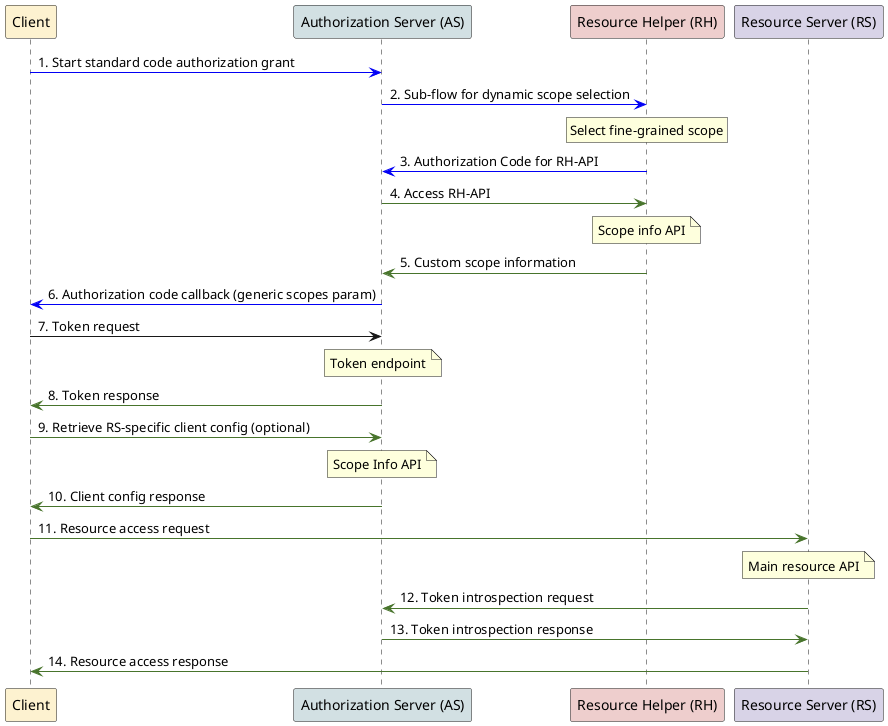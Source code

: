@startuml swimlanes
participant "Client" as C #fdf2d0
participant "Authorization Server (AS)" as AS #d2e0e3
participant "Resource Helper (RH)" as RH #eececd
participant "Resource Server (RS)" as RS #d8d3e7
C -[#0200f5]> AS: 1. Start standard code authorization grant
AS -[#0200f5]> RH: 2. Sub-flow for dynamic scope selection
rnote over RH
  Select fine-grained scope
end note
RH -[#0200f5]> AS: 3. Authorization Code for RH-API
AS -[#48742c]> RH: 4. Access RH-API
note over RH
   Scope info API
end note
RH -[#48742c]> AS: 5. Custom scope information
AS -[#0200f5]> C: 6. Authorization code callback (generic scopes param)
C -> AS: 7. Token request
note over AS
  Token endpoint
end note
AS -[#48742c]> C: 8. Token response
C -[#48742c]> AS: 9. Retrieve RS-specific client config (optional)
note over AS
  Scope Info API
end note
AS -[#48742c]> C: 10. Client config response
C -[#48742c]> RS: 11. Resource access request
note over RS
  Main resource API
end note
RS -[#48742c]> AS: 12. Token introspection request
AS -[#48742c]> RS: 13. Token introspection response
RS -[#48742c]> C: 14. Resource access response
@enduml
